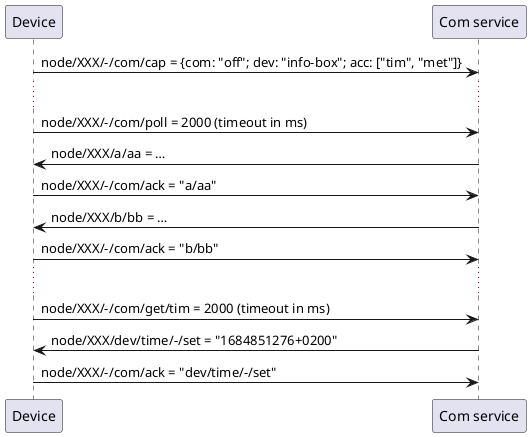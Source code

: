 @startuml offline communication

participant DEV as "Device"
participant GW as "Com service"

DEV -> GW : node/XXX/-/com/cap = {com: "off"; dev: "info-box"; acc: ["tim", "met"]}

...

DEV -> GW : node/XXX/-/com/poll = 2000 (timeout in ms)
GW -> DEV : node/XXX/a/aa = …
DEV -> GW : node/XXX/-/com/ack = "a/aa"
GW -> DEV : node/XXX/b/bb = …
DEV -> GW : node/XXX/-/com/ack = "b/bb"

...

DEV -> GW : node/XXX/-/com/get/tim = 2000 (timeout in ms)
GW -> DEV : node/XXX/dev/time/-/set = "1684851276+0200"
DEV -> GW : node/XXX/-/com/ack = "dev/time/-/set"

@enduml